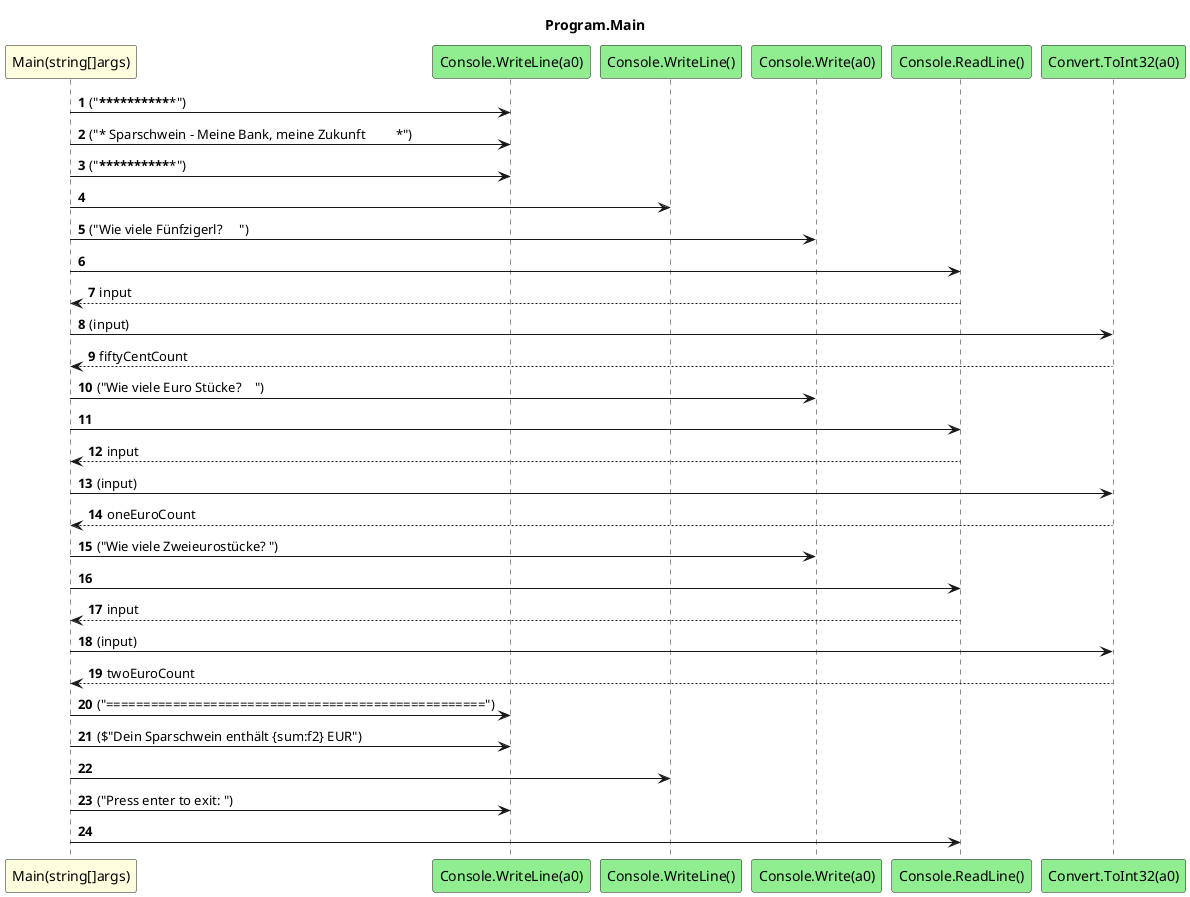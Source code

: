@startuml Program.Main
title Program.Main
participant "Main(string[]args)" as Main_p0 #LightYellow
participant "Console.WriteLine(a0)" as Console_WriteLine_a0 #LightGreen
participant "Console.WriteLine()" as Console_WriteLine #LightGreen
participant "Console.Write(a0)" as Console_Write_a0 #LightGreen
participant "Console.ReadLine()" as Console_ReadLine #LightGreen
participant "Convert.ToInt32(a0)" as Convert_ToInt32_a0 #LightGreen
autonumber
Main_p0 -> Console_WriteLine_a0 : ("***************************************************")
Main_p0 -> Console_WriteLine_a0 : ("* Sparschwein - Meine Bank, meine Zukunft         *")
Main_p0 -> Console_WriteLine_a0 : ("***************************************************")
Main_p0 -> Console_WriteLine
Main_p0 -> Console_Write_a0 : ("Wie viele Fünfzigerl?     ")
Main_p0 -> Console_ReadLine
Console_ReadLine --> Main_p0 : input
Main_p0 -> Convert_ToInt32_a0 : (input)
Convert_ToInt32_a0 --> Main_p0 : fiftyCentCount
Main_p0 -> Console_Write_a0 : ("Wie viele Euro Stücke?    ")
Main_p0 -> Console_ReadLine
Console_ReadLine --> Main_p0 : input
Main_p0 -> Convert_ToInt32_a0 : (input)
Convert_ToInt32_a0 --> Main_p0 : oneEuroCount
Main_p0 -> Console_Write_a0 : ("Wie viele Zweieurostücke? ")
Main_p0 -> Console_ReadLine
Console_ReadLine --> Main_p0 : input
Main_p0 -> Convert_ToInt32_a0 : (input)
Convert_ToInt32_a0 --> Main_p0 : twoEuroCount
Main_p0 -> Console_WriteLine_a0 : ("===================================================")
Main_p0 -> Console_WriteLine_a0 : ($"Dein Sparschwein enthält {sum:f2} EUR")
Main_p0 -> Console_WriteLine
Main_p0 -> Console_WriteLine_a0 : ("Press enter to exit: ")
Main_p0 -> Console_ReadLine
@enduml
